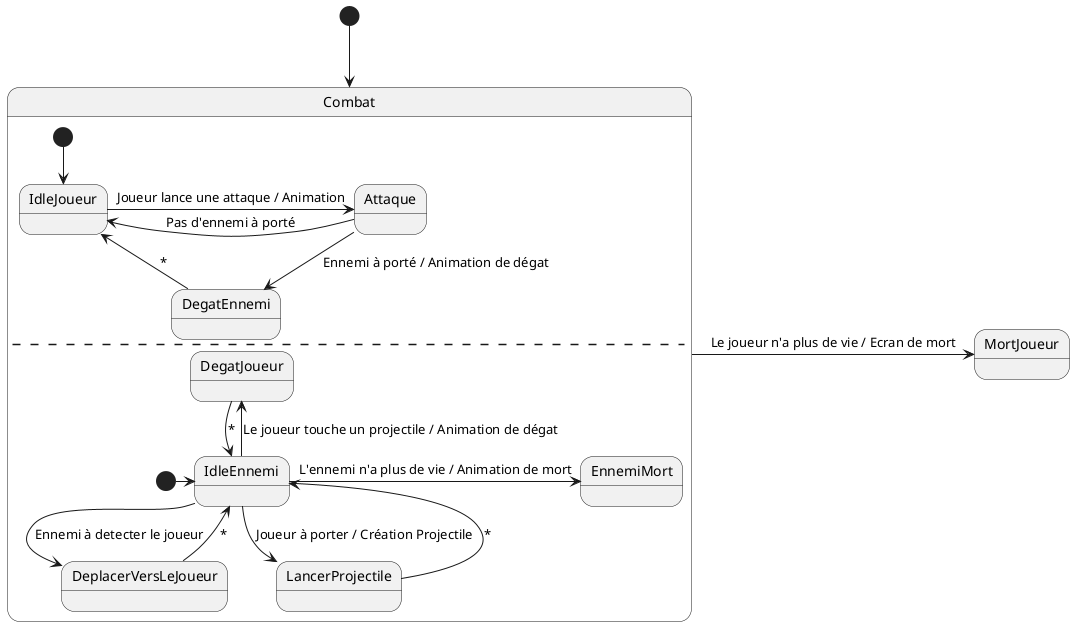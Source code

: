 @startuml StateMachine_Combat
'[*] --> Combat

' state Combat {
'     [*] -> Attaquer

'     Attaquer -> DegatEnnemi :Appuie sur la touche de combat [l'ennemi est à porté]
'     Attaquer -> CoupLoupe :Appuie sur la touche de combat [pas d'ennemi à porté]


'     --

'     [*] -> EnnemiDeplacement
'     EnnemiDeplacement -> EnnemiProjectile :Le joueur est à porté de lancer
'     EnnemiProjectile -> EnnemiDeplacement :*
'     EnnemiDeplacement -left-> EnnemiMort :L'ennemi n'a plus de vie

'     --

'     [*] -> Init
'     Init -> DegatJoueur :Le joueur touche un projectile
'     DegatJoueur -> Init :*

    
' }

' Combat -> MortJoueur :Le joueur n'a plus de vie

[*] --> Combat
state Combat {
    [*] --> IdleJoueur
    IdleJoueur -> Attaque :Joueur lance une attaque / Animation
    Attaque -down-> DegatEnnemi :Ennemi à porté / Animation de dégat
    DegatEnnemi -> IdleJoueur :*
    Attaque -left-> IdleJoueur :Pas d'ennemi à porté 

    --
    [*] -right-> IdleEnnemi
    IdleEnnemi -> DeplacerVersLeJoueur  :Ennemi à detecter le joueur
    DeplacerVersLeJoueur -down-> IdleEnnemi :*
    IdleEnnemi -down-> LancerProjectile :Joueur à porter / Création Projectile
    LancerProjectile -> IdleEnnemi :*
    IdleEnnemi -> EnnemiMort :L'ennemi n'a plus de vie / Animation de mort
    IdleEnnemi -up-> DegatJoueur :Le joueur touche un projectile / Animation de dégat
    DegatJoueur -> IdleEnnemi :*
}   
Combat -> MortJoueur :Le joueur n'a plus de vie / Ecran de mort

@enduml

